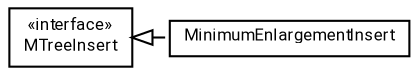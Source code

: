 #!/usr/local/bin/dot
#
# Class diagram 
# Generated by UMLGraph version R5_7_2-60-g0e99a6 (http://www.spinellis.gr/umlgraph/)
#

digraph G {
	graph [fontnames="svg"]
	edge [fontname="Roboto",fontsize=7,labelfontname="Roboto",labelfontsize=7,color="black"];
	node [fontname="Roboto",fontcolor="black",fontsize=8,shape=plaintext,margin=0,width=0,height=0];
	nodesep=0.15;
	ranksep=0.25;
	rankdir=LR;
	// de.lmu.ifi.dbs.elki.index.tree.metrical.mtreevariants.strategies.insert.MTreeInsert<E extends de.lmu.ifi.dbs.elki.index.tree.metrical.mtreevariants.MTreeEntry, N extends de.lmu.ifi.dbs.elki.index.tree.metrical.mtreevariants.AbstractMTreeNode<?, N, E>>
	c648210 [label=<<table title="de.lmu.ifi.dbs.elki.index.tree.metrical.mtreevariants.strategies.insert.MTreeInsert" border="0" cellborder="1" cellspacing="0" cellpadding="2" href="MTreeInsert.html" target="_parent">
		<tr><td><table border="0" cellspacing="0" cellpadding="1">
		<tr><td align="center" balign="center"> &#171;interface&#187; </td></tr>
		<tr><td align="center" balign="center"> <font face="Roboto">MTreeInsert</font> </td></tr>
		</table></td></tr>
		</table>>, URL="MTreeInsert.html"];
	// de.lmu.ifi.dbs.elki.index.tree.metrical.mtreevariants.strategies.insert.MinimumEnlargementInsert<N extends de.lmu.ifi.dbs.elki.index.tree.metrical.mtreevariants.AbstractMTreeNode<?, N, E>, E extends de.lmu.ifi.dbs.elki.index.tree.metrical.mtreevariants.MTreeEntry>
	c648211 [label=<<table title="de.lmu.ifi.dbs.elki.index.tree.metrical.mtreevariants.strategies.insert.MinimumEnlargementInsert" border="0" cellborder="1" cellspacing="0" cellpadding="2" href="MinimumEnlargementInsert.html" target="_parent">
		<tr><td><table border="0" cellspacing="0" cellpadding="1">
		<tr><td align="center" balign="center"> <font face="Roboto">MinimumEnlargementInsert</font> </td></tr>
		</table></td></tr>
		</table>>, URL="MinimumEnlargementInsert.html"];
	// de.lmu.ifi.dbs.elki.index.tree.metrical.mtreevariants.strategies.insert.MinimumEnlargementInsert<N extends de.lmu.ifi.dbs.elki.index.tree.metrical.mtreevariants.AbstractMTreeNode<?, N, E>, E extends de.lmu.ifi.dbs.elki.index.tree.metrical.mtreevariants.MTreeEntry> implements de.lmu.ifi.dbs.elki.index.tree.metrical.mtreevariants.strategies.insert.MTreeInsert<E extends de.lmu.ifi.dbs.elki.index.tree.metrical.mtreevariants.MTreeEntry, N extends de.lmu.ifi.dbs.elki.index.tree.metrical.mtreevariants.AbstractMTreeNode<?, N, E>>
	c648210 -> c648211 [arrowtail=empty,style=dashed,dir=back,weight=9];
}

